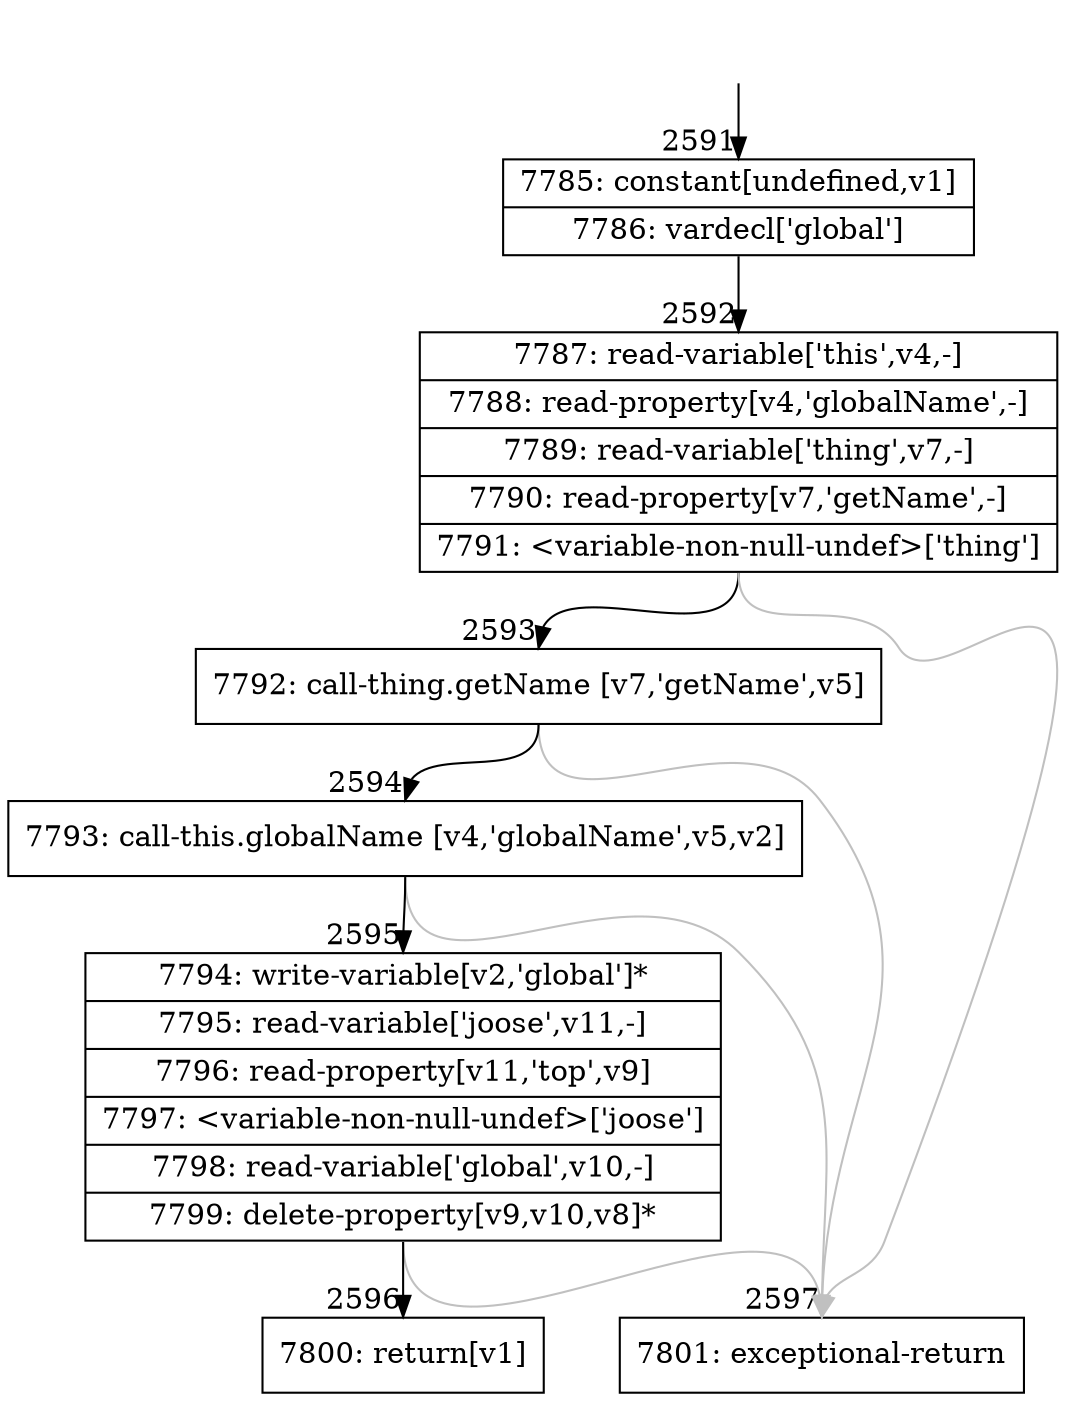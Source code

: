 digraph {
rankdir="TD"
BB_entry283[shape=none,label=""];
BB_entry283 -> BB2591 [tailport=s, headport=n, headlabel="    2591"]
BB2591 [shape=record label="{7785: constant[undefined,v1]|7786: vardecl['global']}" ] 
BB2591 -> BB2592 [tailport=s, headport=n, headlabel="      2592"]
BB2592 [shape=record label="{7787: read-variable['this',v4,-]|7788: read-property[v4,'globalName',-]|7789: read-variable['thing',v7,-]|7790: read-property[v7,'getName',-]|7791: \<variable-non-null-undef\>['thing']}" ] 
BB2592 -> BB2593 [tailport=s, headport=n, headlabel="      2593"]
BB2592 -> BB2597 [tailport=s, headport=n, color=gray, headlabel="      2597"]
BB2593 [shape=record label="{7792: call-thing.getName [v7,'getName',v5]}" ] 
BB2593 -> BB2594 [tailport=s, headport=n, headlabel="      2594"]
BB2593 -> BB2597 [tailport=s, headport=n, color=gray]
BB2594 [shape=record label="{7793: call-this.globalName [v4,'globalName',v5,v2]}" ] 
BB2594 -> BB2595 [tailport=s, headport=n, headlabel="      2595"]
BB2594 -> BB2597 [tailport=s, headport=n, color=gray]
BB2595 [shape=record label="{7794: write-variable[v2,'global']*|7795: read-variable['joose',v11,-]|7796: read-property[v11,'top',v9]|7797: \<variable-non-null-undef\>['joose']|7798: read-variable['global',v10,-]|7799: delete-property[v9,v10,v8]*}" ] 
BB2595 -> BB2596 [tailport=s, headport=n, headlabel="      2596"]
BB2595 -> BB2597 [tailport=s, headport=n, color=gray]
BB2596 [shape=record label="{7800: return[v1]}" ] 
BB2597 [shape=record label="{7801: exceptional-return}" ] 
//#$~ 3026
}
